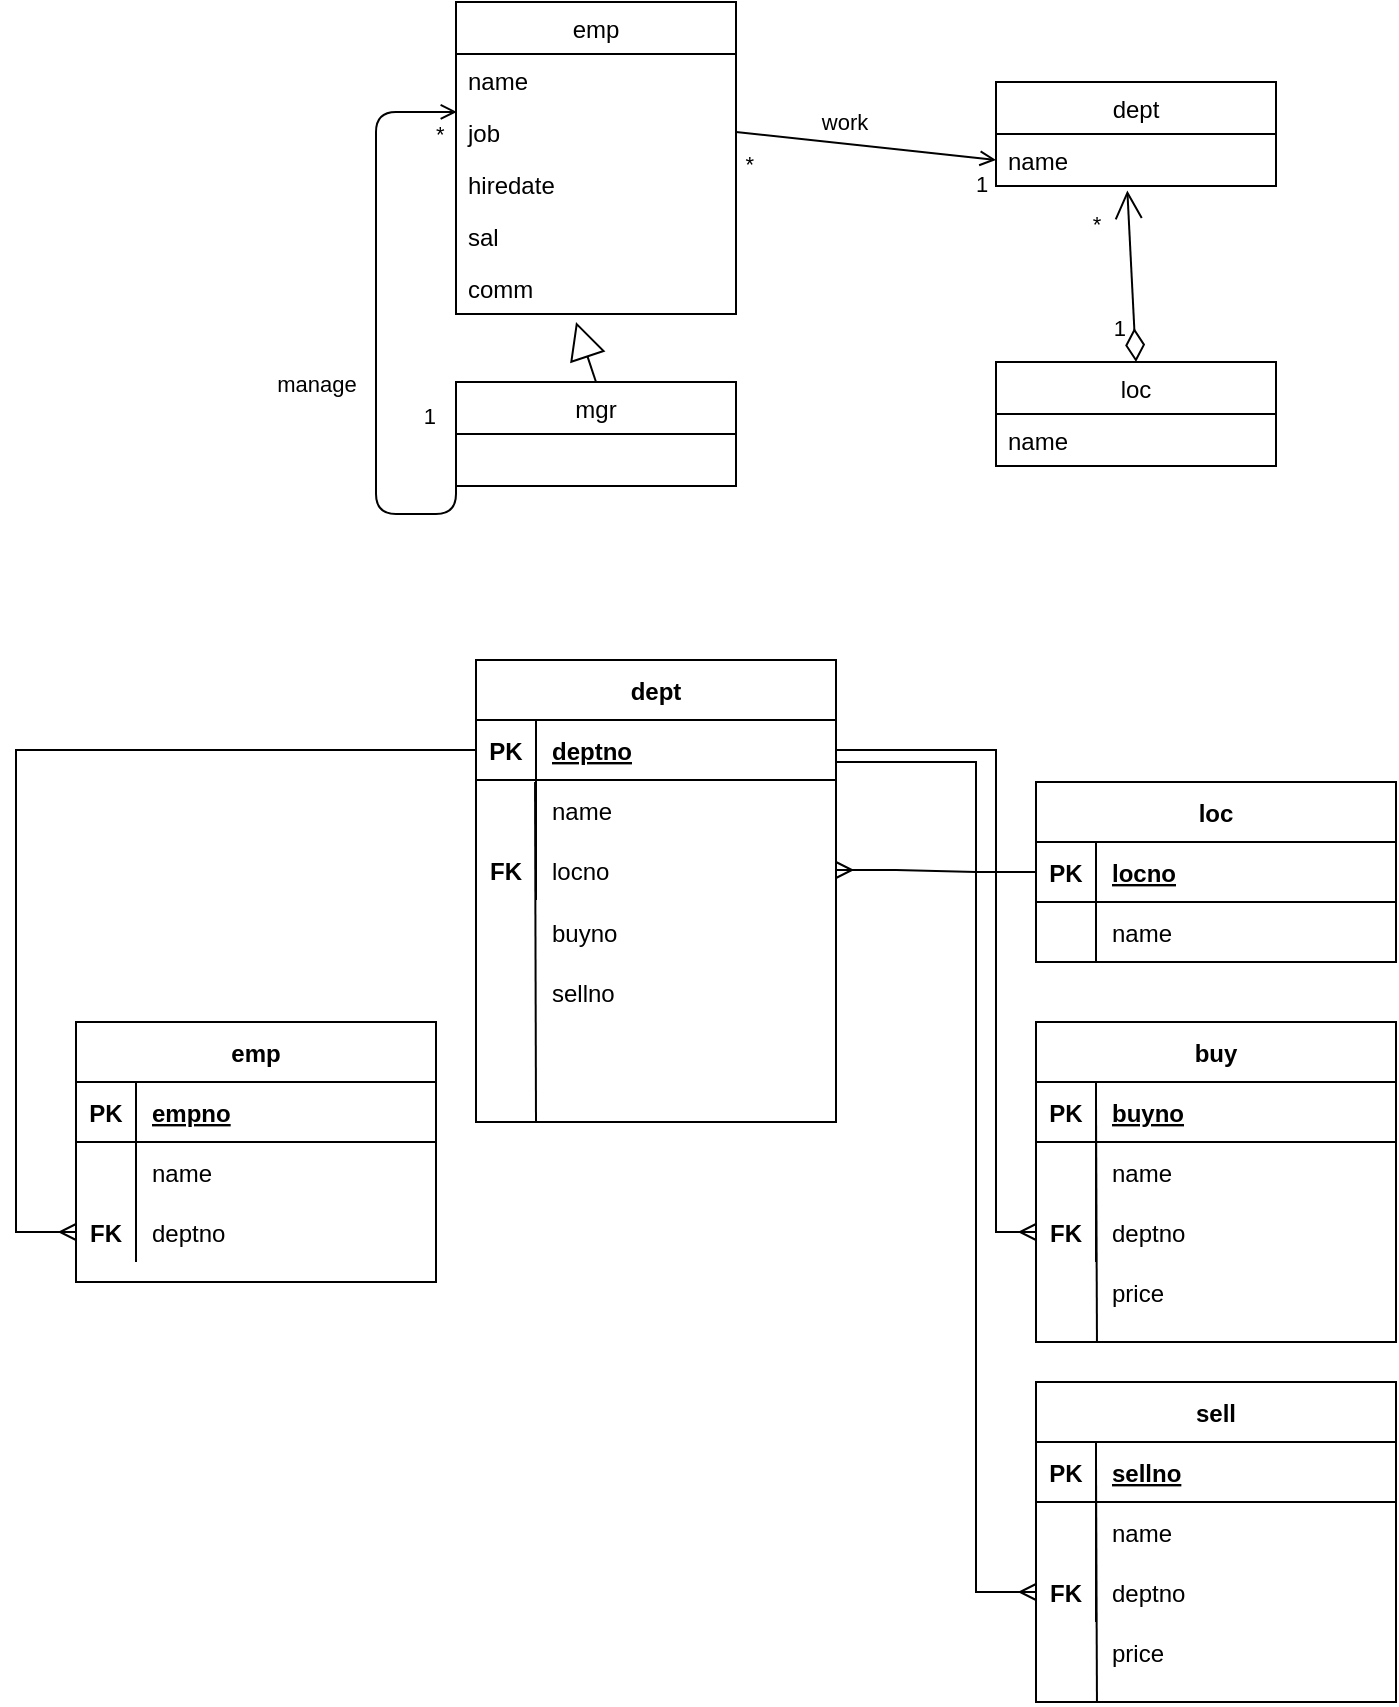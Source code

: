 <mxfile version="20.3.0" type="device"><diagram id="mCyr1kptdM3YggUfpTlr" name="Page-1"><mxGraphModel dx="1040" dy="1789" grid="1" gridSize="10" guides="1" tooltips="1" connect="1" arrows="1" fold="1" page="1" pageScale="1" pageWidth="850" pageHeight="1100" math="0" shadow="0"><root><mxCell id="0"/><mxCell id="1" parent="0"/><mxCell id="RMtQjLJvcsIaxz_irh20-2" value="emp" style="swimlane;fontStyle=0;childLayout=stackLayout;horizontal=1;startSize=26;fillColor=none;horizontalStack=0;resizeParent=1;resizeParentMax=0;resizeLast=0;collapsible=1;marginBottom=0;" parent="1" vertex="1"><mxGeometry x="250" y="-1070" width="140" height="156" as="geometry"/></mxCell><mxCell id="RMtQjLJvcsIaxz_irh20-3" value="name" style="text;strokeColor=none;fillColor=none;align=left;verticalAlign=top;spacingLeft=4;spacingRight=4;overflow=hidden;rotatable=0;points=[[0,0.5],[1,0.5]];portConstraint=eastwest;" parent="RMtQjLJvcsIaxz_irh20-2" vertex="1"><mxGeometry y="26" width="140" height="26" as="geometry"/></mxCell><mxCell id="RMtQjLJvcsIaxz_irh20-4" value="job" style="text;strokeColor=none;fillColor=none;align=left;verticalAlign=top;spacingLeft=4;spacingRight=4;overflow=hidden;rotatable=0;points=[[0,0.5],[1,0.5]];portConstraint=eastwest;" parent="RMtQjLJvcsIaxz_irh20-2" vertex="1"><mxGeometry y="52" width="140" height="26" as="geometry"/></mxCell><mxCell id="RMtQjLJvcsIaxz_irh20-5" value="hiredate" style="text;strokeColor=none;fillColor=none;align=left;verticalAlign=top;spacingLeft=4;spacingRight=4;overflow=hidden;rotatable=0;points=[[0,0.5],[1,0.5]];portConstraint=eastwest;" parent="RMtQjLJvcsIaxz_irh20-2" vertex="1"><mxGeometry y="78" width="140" height="26" as="geometry"/></mxCell><mxCell id="RMtQjLJvcsIaxz_irh20-6" value="sal" style="text;strokeColor=none;fillColor=none;align=left;verticalAlign=top;spacingLeft=4;spacingRight=4;overflow=hidden;rotatable=0;points=[[0,0.5],[1,0.5]];portConstraint=eastwest;" parent="RMtQjLJvcsIaxz_irh20-2" vertex="1"><mxGeometry y="104" width="140" height="26" as="geometry"/></mxCell><mxCell id="MOtFSz2HY_uRm5c3sb62-1" value="comm" style="text;strokeColor=none;fillColor=none;align=left;verticalAlign=top;spacingLeft=4;spacingRight=4;overflow=hidden;rotatable=0;points=[[0,0.5],[1,0.5]];portConstraint=eastwest;" parent="RMtQjLJvcsIaxz_irh20-2" vertex="1"><mxGeometry y="130" width="140" height="26" as="geometry"/></mxCell><mxCell id="RMtQjLJvcsIaxz_irh20-8" value="dept" style="swimlane;fontStyle=0;childLayout=stackLayout;horizontal=1;startSize=26;fillColor=none;horizontalStack=0;resizeParent=1;resizeParentMax=0;resizeLast=0;collapsible=1;marginBottom=0;" parent="1" vertex="1"><mxGeometry x="520" y="-1030" width="140" height="52" as="geometry"/></mxCell><mxCell id="RMtQjLJvcsIaxz_irh20-9" value="name" style="text;strokeColor=none;fillColor=none;align=left;verticalAlign=top;spacingLeft=4;spacingRight=4;overflow=hidden;rotatable=0;points=[[0,0.5],[1,0.5]];portConstraint=eastwest;" parent="RMtQjLJvcsIaxz_irh20-8" vertex="1"><mxGeometry y="26" width="140" height="26" as="geometry"/></mxCell><mxCell id="RMtQjLJvcsIaxz_irh20-13" value="loc" style="swimlane;fontStyle=0;childLayout=stackLayout;horizontal=1;startSize=26;fillColor=none;horizontalStack=0;resizeParent=1;resizeParentMax=0;resizeLast=0;collapsible=1;marginBottom=0;" parent="1" vertex="1"><mxGeometry x="520" y="-890" width="140" height="52" as="geometry"/></mxCell><mxCell id="RMtQjLJvcsIaxz_irh20-14" value="name" style="text;strokeColor=none;fillColor=none;align=left;verticalAlign=top;spacingLeft=4;spacingRight=4;overflow=hidden;rotatable=0;points=[[0,0.5],[1,0.5]];portConstraint=eastwest;" parent="RMtQjLJvcsIaxz_irh20-13" vertex="1"><mxGeometry y="26" width="140" height="26" as="geometry"/></mxCell><mxCell id="RMtQjLJvcsIaxz_irh20-15" value="mgr" style="swimlane;fontStyle=0;childLayout=stackLayout;horizontal=1;startSize=26;fillColor=none;horizontalStack=0;resizeParent=1;resizeParentMax=0;resizeLast=0;collapsible=1;marginBottom=0;" parent="1" vertex="1"><mxGeometry x="250" y="-880" width="140" height="52" as="geometry"/></mxCell><mxCell id="RMtQjLJvcsIaxz_irh20-17" value="" style="endArrow=block;endSize=16;endFill=0;html=1;exitX=0.5;exitY=0;exitDx=0;exitDy=0;" parent="1" source="RMtQjLJvcsIaxz_irh20-15" edge="1"><mxGeometry x="0.007" y="-8" width="160" relative="1" as="geometry"><mxPoint x="450" y="-950" as="sourcePoint"/><mxPoint x="310" y="-910" as="targetPoint"/><mxPoint as="offset"/></mxGeometry></mxCell><mxCell id="RMtQjLJvcsIaxz_irh20-18" value="" style="endArrow=none;html=1;startArrow=open;startFill=0;entryX=0;entryY=0.5;entryDx=0;entryDy=0;exitX=0.003;exitY=0.115;exitDx=0;exitDy=0;exitPerimeter=0;edgeStyle=orthogonalEdgeStyle;" parent="1" source="RMtQjLJvcsIaxz_irh20-4" target="RMtQjLJvcsIaxz_irh20-15" edge="1"><mxGeometry relative="1" as="geometry"><mxPoint x="170" y="-940" as="sourcePoint"/><mxPoint x="210" y="-1070" as="targetPoint"/><Array as="points"><mxPoint x="210" y="-1015"/><mxPoint x="210" y="-814"/></Array></mxGeometry></mxCell><mxCell id="RMtQjLJvcsIaxz_irh20-19" value="*" style="edgeLabel;resizable=0;html=1;align=left;verticalAlign=bottom;" parent="RMtQjLJvcsIaxz_irh20-18" connectable="0" vertex="1"><mxGeometry x="-1" relative="1" as="geometry"><mxPoint x="-12" y="20" as="offset"/></mxGeometry></mxCell><mxCell id="RMtQjLJvcsIaxz_irh20-20" value="1" style="edgeLabel;resizable=0;html=1;align=right;verticalAlign=bottom;" parent="RMtQjLJvcsIaxz_irh20-18" connectable="0" vertex="1"><mxGeometry x="1" relative="1" as="geometry"><mxPoint x="-10" as="offset"/></mxGeometry></mxCell><mxCell id="RMtQjLJvcsIaxz_irh20-21" value="manage" style="edgeLabel;html=1;align=center;verticalAlign=middle;resizable=0;points=[];" parent="RMtQjLJvcsIaxz_irh20-18" vertex="1" connectable="0"><mxGeometry x="0.066" y="-1" relative="1" as="geometry"><mxPoint x="-29" y="5" as="offset"/></mxGeometry></mxCell><mxCell id="RMtQjLJvcsIaxz_irh20-22" value="" style="endArrow=open;html=1;endSize=12;startArrow=diamondThin;startSize=14;startFill=0;exitX=0.5;exitY=0;exitDx=0;exitDy=0;entryX=0.469;entryY=1.085;entryDx=0;entryDy=0;entryPerimeter=0;" parent="1" source="RMtQjLJvcsIaxz_irh20-13" target="RMtQjLJvcsIaxz_irh20-9" edge="1"><mxGeometry relative="1" as="geometry"><mxPoint x="450" y="-950" as="sourcePoint"/><mxPoint x="610" y="-950" as="targetPoint"/></mxGeometry></mxCell><mxCell id="RMtQjLJvcsIaxz_irh20-24" value="1" style="edgeLabel;resizable=0;html=1;align=right;verticalAlign=top;" parent="RMtQjLJvcsIaxz_irh20-22" connectable="0" vertex="1"><mxGeometry x="1" relative="1" as="geometry"><mxPoint y="56" as="offset"/></mxGeometry></mxCell><mxCell id="RMtQjLJvcsIaxz_irh20-25" value="*" style="edgeLabel;html=1;align=center;verticalAlign=middle;resizable=0;points=[];" parent="RMtQjLJvcsIaxz_irh20-22" vertex="1" connectable="0"><mxGeometry x="0.764" y="5" relative="1" as="geometry"><mxPoint x="-11" y="6" as="offset"/></mxGeometry></mxCell><mxCell id="RMtQjLJvcsIaxz_irh20-26" value="" style="endArrow=none;html=1;startArrow=open;startFill=0;entryX=1;entryY=0.5;entryDx=0;entryDy=0;exitX=0;exitY=0.5;exitDx=0;exitDy=0;" parent="1" source="RMtQjLJvcsIaxz_irh20-9" target="RMtQjLJvcsIaxz_irh20-4" edge="1"><mxGeometry relative="1" as="geometry"><mxPoint x="430.42" y="-1060" as="sourcePoint"/><mxPoint x="430" y="-858.99" as="targetPoint"/></mxGeometry></mxCell><mxCell id="RMtQjLJvcsIaxz_irh20-27" value="1" style="edgeLabel;resizable=0;html=1;align=left;verticalAlign=bottom;" parent="RMtQjLJvcsIaxz_irh20-26" connectable="0" vertex="1"><mxGeometry x="-1" relative="1" as="geometry"><mxPoint x="-12" y="20" as="offset"/></mxGeometry></mxCell><mxCell id="RMtQjLJvcsIaxz_irh20-28" value="*" style="edgeLabel;resizable=0;html=1;align=right;verticalAlign=bottom;" parent="RMtQjLJvcsIaxz_irh20-26" connectable="0" vertex="1"><mxGeometry x="1" relative="1" as="geometry"><mxPoint x="10" y="25" as="offset"/></mxGeometry></mxCell><mxCell id="RMtQjLJvcsIaxz_irh20-30" value="work" style="edgeLabel;html=1;align=center;verticalAlign=middle;resizable=0;points=[];" parent="RMtQjLJvcsIaxz_irh20-26" vertex="1" connectable="0"><mxGeometry x="0.17" y="2" relative="1" as="geometry"><mxPoint y="-13" as="offset"/></mxGeometry></mxCell><mxCell id="NR5pUmCvTBosV-Qdy8rM-28" value="dept" style="shape=table;startSize=30;container=1;collapsible=1;childLayout=tableLayout;fixedRows=1;rowLines=0;fontStyle=1;align=center;resizeLast=1;" parent="1" vertex="1"><mxGeometry x="260" y="-741" width="180" height="231" as="geometry"/></mxCell><mxCell id="NR5pUmCvTBosV-Qdy8rM-29" value="" style="shape=partialRectangle;collapsible=0;dropTarget=0;pointerEvents=0;fillColor=none;top=0;left=0;bottom=1;right=0;points=[[0,0.5],[1,0.5]];portConstraint=eastwest;" parent="NR5pUmCvTBosV-Qdy8rM-28" vertex="1"><mxGeometry y="30" width="180" height="30" as="geometry"/></mxCell><mxCell id="NR5pUmCvTBosV-Qdy8rM-30" value="PK" style="shape=partialRectangle;connectable=0;fillColor=none;top=0;left=0;bottom=0;right=0;fontStyle=1;overflow=hidden;" parent="NR5pUmCvTBosV-Qdy8rM-29" vertex="1"><mxGeometry width="30" height="30" as="geometry"><mxRectangle width="30" height="30" as="alternateBounds"/></mxGeometry></mxCell><mxCell id="NR5pUmCvTBosV-Qdy8rM-31" value="deptno" style="shape=partialRectangle;connectable=0;fillColor=none;top=0;left=0;bottom=0;right=0;align=left;spacingLeft=6;fontStyle=5;overflow=hidden;" parent="NR5pUmCvTBosV-Qdy8rM-29" vertex="1"><mxGeometry x="30" width="150" height="30" as="geometry"><mxRectangle width="150" height="30" as="alternateBounds"/></mxGeometry></mxCell><mxCell id="NR5pUmCvTBosV-Qdy8rM-32" value="" style="shape=partialRectangle;collapsible=0;dropTarget=0;pointerEvents=0;fillColor=none;top=0;left=0;bottom=0;right=0;points=[[0,0.5],[1,0.5]];portConstraint=eastwest;" parent="NR5pUmCvTBosV-Qdy8rM-28" vertex="1"><mxGeometry y="60" width="180" height="30" as="geometry"/></mxCell><mxCell id="NR5pUmCvTBosV-Qdy8rM-33" value="" style="shape=partialRectangle;connectable=0;fillColor=none;top=0;left=0;bottom=0;right=0;editable=1;overflow=hidden;" parent="NR5pUmCvTBosV-Qdy8rM-32" vertex="1"><mxGeometry width="30" height="30" as="geometry"><mxRectangle width="30" height="30" as="alternateBounds"/></mxGeometry></mxCell><mxCell id="NR5pUmCvTBosV-Qdy8rM-34" value="name" style="shape=partialRectangle;connectable=0;fillColor=none;top=0;left=0;bottom=0;right=0;align=left;spacingLeft=6;overflow=hidden;" parent="NR5pUmCvTBosV-Qdy8rM-32" vertex="1"><mxGeometry x="30" width="150" height="30" as="geometry"><mxRectangle width="150" height="30" as="alternateBounds"/></mxGeometry></mxCell><mxCell id="NR5pUmCvTBosV-Qdy8rM-38" value="" style="shape=partialRectangle;collapsible=0;dropTarget=0;pointerEvents=0;fillColor=none;top=0;left=0;bottom=0;right=0;points=[[0,0.5],[1,0.5]];portConstraint=eastwest;" parent="NR5pUmCvTBosV-Qdy8rM-28" vertex="1"><mxGeometry y="90" width="180" height="30" as="geometry"/></mxCell><mxCell id="NR5pUmCvTBosV-Qdy8rM-39" value="FK" style="shape=partialRectangle;connectable=0;fillColor=none;top=0;left=0;bottom=0;right=0;editable=1;overflow=hidden;fontStyle=1" parent="NR5pUmCvTBosV-Qdy8rM-38" vertex="1"><mxGeometry width="30" height="30" as="geometry"><mxRectangle width="30" height="30" as="alternateBounds"/></mxGeometry></mxCell><mxCell id="NR5pUmCvTBosV-Qdy8rM-40" value="locno" style="shape=partialRectangle;connectable=0;fillColor=none;top=0;left=0;bottom=0;right=0;align=left;spacingLeft=6;overflow=hidden;" parent="NR5pUmCvTBosV-Qdy8rM-38" vertex="1"><mxGeometry x="30" width="150" height="30" as="geometry"><mxRectangle width="150" height="30" as="alternateBounds"/></mxGeometry></mxCell><mxCell id="NR5pUmCvTBosV-Qdy8rM-41" value="loc" style="shape=table;startSize=30;container=1;collapsible=1;childLayout=tableLayout;fixedRows=1;rowLines=0;fontStyle=1;align=center;resizeLast=1;" parent="1" vertex="1"><mxGeometry x="540" y="-680" width="180" height="90" as="geometry"/></mxCell><mxCell id="NR5pUmCvTBosV-Qdy8rM-42" value="" style="shape=partialRectangle;collapsible=0;dropTarget=0;pointerEvents=0;fillColor=none;top=0;left=0;bottom=1;right=0;points=[[0,0.5],[1,0.5]];portConstraint=eastwest;" parent="NR5pUmCvTBosV-Qdy8rM-41" vertex="1"><mxGeometry y="30" width="180" height="30" as="geometry"/></mxCell><mxCell id="NR5pUmCvTBosV-Qdy8rM-43" value="PK" style="shape=partialRectangle;connectable=0;fillColor=none;top=0;left=0;bottom=0;right=0;fontStyle=1;overflow=hidden;" parent="NR5pUmCvTBosV-Qdy8rM-42" vertex="1"><mxGeometry width="30" height="30" as="geometry"><mxRectangle width="30" height="30" as="alternateBounds"/></mxGeometry></mxCell><mxCell id="NR5pUmCvTBosV-Qdy8rM-44" value="locno" style="shape=partialRectangle;connectable=0;fillColor=none;top=0;left=0;bottom=0;right=0;align=left;spacingLeft=6;fontStyle=5;overflow=hidden;" parent="NR5pUmCvTBosV-Qdy8rM-42" vertex="1"><mxGeometry x="30" width="150" height="30" as="geometry"><mxRectangle width="150" height="30" as="alternateBounds"/></mxGeometry></mxCell><mxCell id="NR5pUmCvTBosV-Qdy8rM-45" value="" style="shape=partialRectangle;collapsible=0;dropTarget=0;pointerEvents=0;fillColor=none;top=0;left=0;bottom=0;right=0;points=[[0,0.5],[1,0.5]];portConstraint=eastwest;" parent="NR5pUmCvTBosV-Qdy8rM-41" vertex="1"><mxGeometry y="60" width="180" height="30" as="geometry"/></mxCell><mxCell id="NR5pUmCvTBosV-Qdy8rM-46" value="" style="shape=partialRectangle;connectable=0;fillColor=none;top=0;left=0;bottom=0;right=0;editable=1;overflow=hidden;" parent="NR5pUmCvTBosV-Qdy8rM-45" vertex="1"><mxGeometry width="30" height="30" as="geometry"><mxRectangle width="30" height="30" as="alternateBounds"/></mxGeometry></mxCell><mxCell id="NR5pUmCvTBosV-Qdy8rM-47" value="name" style="shape=partialRectangle;connectable=0;fillColor=none;top=0;left=0;bottom=0;right=0;align=left;spacingLeft=6;overflow=hidden;" parent="NR5pUmCvTBosV-Qdy8rM-45" vertex="1"><mxGeometry x="30" width="150" height="30" as="geometry"><mxRectangle width="150" height="30" as="alternateBounds"/></mxGeometry></mxCell><mxCell id="NR5pUmCvTBosV-Qdy8rM-54" value="" style="edgeStyle=entityRelationEdgeStyle;fontSize=12;html=1;endArrow=ERmany;rounded=0;entryX=1;entryY=0.5;entryDx=0;entryDy=0;exitX=0;exitY=0.5;exitDx=0;exitDy=0;" parent="1" source="NR5pUmCvTBosV-Qdy8rM-42" target="NR5pUmCvTBosV-Qdy8rM-38" edge="1"><mxGeometry width="100" height="100" relative="1" as="geometry"><mxPoint x="370" y="-641" as="sourcePoint"/><mxPoint x="470" y="-741" as="targetPoint"/></mxGeometry></mxCell><mxCell id="HiQkf9HaU5z86tywk_Un-10" value="emp" style="shape=table;startSize=30;container=1;collapsible=1;childLayout=tableLayout;fixedRows=1;rowLines=0;fontStyle=1;align=center;resizeLast=1;" vertex="1" parent="1"><mxGeometry x="60" y="-560" width="180" height="130" as="geometry"/></mxCell><mxCell id="HiQkf9HaU5z86tywk_Un-11" value="" style="shape=partialRectangle;collapsible=0;dropTarget=0;pointerEvents=0;fillColor=none;top=0;left=0;bottom=1;right=0;points=[[0,0.5],[1,0.5]];portConstraint=eastwest;" vertex="1" parent="HiQkf9HaU5z86tywk_Un-10"><mxGeometry y="30" width="180" height="30" as="geometry"/></mxCell><mxCell id="HiQkf9HaU5z86tywk_Un-12" value="PK" style="shape=partialRectangle;connectable=0;fillColor=none;top=0;left=0;bottom=0;right=0;fontStyle=1;overflow=hidden;" vertex="1" parent="HiQkf9HaU5z86tywk_Un-11"><mxGeometry width="30" height="30" as="geometry"><mxRectangle width="30" height="30" as="alternateBounds"/></mxGeometry></mxCell><mxCell id="HiQkf9HaU5z86tywk_Un-13" value="empno" style="shape=partialRectangle;connectable=0;fillColor=none;top=0;left=0;bottom=0;right=0;align=left;spacingLeft=6;fontStyle=5;overflow=hidden;" vertex="1" parent="HiQkf9HaU5z86tywk_Un-11"><mxGeometry x="30" width="150" height="30" as="geometry"><mxRectangle width="150" height="30" as="alternateBounds"/></mxGeometry></mxCell><mxCell id="HiQkf9HaU5z86tywk_Un-14" value="" style="shape=partialRectangle;collapsible=0;dropTarget=0;pointerEvents=0;fillColor=none;top=0;left=0;bottom=0;right=0;points=[[0,0.5],[1,0.5]];portConstraint=eastwest;" vertex="1" parent="HiQkf9HaU5z86tywk_Un-10"><mxGeometry y="60" width="180" height="30" as="geometry"/></mxCell><mxCell id="HiQkf9HaU5z86tywk_Un-15" value="" style="shape=partialRectangle;connectable=0;fillColor=none;top=0;left=0;bottom=0;right=0;editable=1;overflow=hidden;" vertex="1" parent="HiQkf9HaU5z86tywk_Un-14"><mxGeometry width="30" height="30" as="geometry"><mxRectangle width="30" height="30" as="alternateBounds"/></mxGeometry></mxCell><mxCell id="HiQkf9HaU5z86tywk_Un-16" value="name" style="shape=partialRectangle;connectable=0;fillColor=none;top=0;left=0;bottom=0;right=0;align=left;spacingLeft=6;overflow=hidden;" vertex="1" parent="HiQkf9HaU5z86tywk_Un-14"><mxGeometry x="30" width="150" height="30" as="geometry"><mxRectangle width="150" height="30" as="alternateBounds"/></mxGeometry></mxCell><mxCell id="HiQkf9HaU5z86tywk_Un-17" value="" style="shape=partialRectangle;collapsible=0;dropTarget=0;pointerEvents=0;fillColor=none;top=0;left=0;bottom=0;right=0;points=[[0,0.5],[1,0.5]];portConstraint=eastwest;" vertex="1" parent="HiQkf9HaU5z86tywk_Un-10"><mxGeometry y="90" width="180" height="30" as="geometry"/></mxCell><mxCell id="HiQkf9HaU5z86tywk_Un-18" value="FK" style="shape=partialRectangle;connectable=0;fillColor=none;top=0;left=0;bottom=0;right=0;editable=1;overflow=hidden;fontStyle=1" vertex="1" parent="HiQkf9HaU5z86tywk_Un-17"><mxGeometry width="30" height="30" as="geometry"><mxRectangle width="30" height="30" as="alternateBounds"/></mxGeometry></mxCell><mxCell id="HiQkf9HaU5z86tywk_Un-19" value="deptno" style="shape=partialRectangle;connectable=0;fillColor=none;top=0;left=0;bottom=0;right=0;align=left;spacingLeft=6;overflow=hidden;" vertex="1" parent="HiQkf9HaU5z86tywk_Un-17"><mxGeometry x="30" width="150" height="30" as="geometry"><mxRectangle width="150" height="30" as="alternateBounds"/></mxGeometry></mxCell><mxCell id="HiQkf9HaU5z86tywk_Un-23" value="" style="edgeStyle=orthogonalEdgeStyle;fontSize=12;html=1;endArrow=ERmany;rounded=0;exitX=0;exitY=0.5;exitDx=0;exitDy=0;entryX=0;entryY=0.5;entryDx=0;entryDy=0;" edge="1" parent="1" source="NR5pUmCvTBosV-Qdy8rM-29" target="HiQkf9HaU5z86tywk_Un-17"><mxGeometry width="100" height="100" relative="1" as="geometry"><mxPoint x="80" y="-450" as="sourcePoint"/><mxPoint x="110" y="-560" as="targetPoint"/><Array as="points"><mxPoint x="30" y="-696"/><mxPoint x="30" y="-455"/></Array></mxGeometry></mxCell><mxCell id="HiQkf9HaU5z86tywk_Un-24" value="" style="endArrow=none;html=1;rounded=0;entryX=0.164;entryY=0.033;entryDx=0;entryDy=0;entryPerimeter=0;" edge="1" parent="1" target="NR5pUmCvTBosV-Qdy8rM-32"><mxGeometry width="50" height="50" relative="1" as="geometry"><mxPoint x="290" y="-510" as="sourcePoint"/><mxPoint x="340" y="-600" as="targetPoint"/></mxGeometry></mxCell><mxCell id="HiQkf9HaU5z86tywk_Un-25" value="buyno" style="shape=partialRectangle;connectable=0;fillColor=none;top=0;left=0;bottom=0;right=0;align=left;spacingLeft=6;overflow=hidden;" vertex="1" parent="1"><mxGeometry x="290" y="-620" width="150" height="30" as="geometry"><mxRectangle width="150" height="30" as="alternateBounds"/></mxGeometry></mxCell><mxCell id="HiQkf9HaU5z86tywk_Un-26" value="sellno" style="shape=partialRectangle;connectable=0;fillColor=none;top=0;left=0;bottom=0;right=0;align=left;spacingLeft=6;overflow=hidden;" vertex="1" parent="1"><mxGeometry x="290" y="-590" width="150" height="30" as="geometry"><mxRectangle width="150" height="30" as="alternateBounds"/></mxGeometry></mxCell><mxCell id="HiQkf9HaU5z86tywk_Un-41" value="buy" style="shape=table;startSize=30;container=1;collapsible=1;childLayout=tableLayout;fixedRows=1;rowLines=0;fontStyle=1;align=center;resizeLast=1;" vertex="1" parent="1"><mxGeometry x="540" y="-560" width="180" height="160" as="geometry"/></mxCell><mxCell id="HiQkf9HaU5z86tywk_Un-42" value="" style="shape=partialRectangle;collapsible=0;dropTarget=0;pointerEvents=0;fillColor=none;top=0;left=0;bottom=1;right=0;points=[[0,0.5],[1,0.5]];portConstraint=eastwest;" vertex="1" parent="HiQkf9HaU5z86tywk_Un-41"><mxGeometry y="30" width="180" height="30" as="geometry"/></mxCell><mxCell id="HiQkf9HaU5z86tywk_Un-43" value="PK" style="shape=partialRectangle;connectable=0;fillColor=none;top=0;left=0;bottom=0;right=0;fontStyle=1;overflow=hidden;" vertex="1" parent="HiQkf9HaU5z86tywk_Un-42"><mxGeometry width="30" height="30" as="geometry"><mxRectangle width="30" height="30" as="alternateBounds"/></mxGeometry></mxCell><mxCell id="HiQkf9HaU5z86tywk_Un-44" value="buyno" style="shape=partialRectangle;connectable=0;fillColor=none;top=0;left=0;bottom=0;right=0;align=left;spacingLeft=6;fontStyle=5;overflow=hidden;" vertex="1" parent="HiQkf9HaU5z86tywk_Un-42"><mxGeometry x="30" width="150" height="30" as="geometry"><mxRectangle width="150" height="30" as="alternateBounds"/></mxGeometry></mxCell><mxCell id="HiQkf9HaU5z86tywk_Un-45" value="" style="shape=partialRectangle;collapsible=0;dropTarget=0;pointerEvents=0;fillColor=none;top=0;left=0;bottom=0;right=0;points=[[0,0.5],[1,0.5]];portConstraint=eastwest;" vertex="1" parent="HiQkf9HaU5z86tywk_Un-41"><mxGeometry y="60" width="180" height="30" as="geometry"/></mxCell><mxCell id="HiQkf9HaU5z86tywk_Un-46" value="" style="shape=partialRectangle;connectable=0;fillColor=none;top=0;left=0;bottom=0;right=0;editable=1;overflow=hidden;" vertex="1" parent="HiQkf9HaU5z86tywk_Un-45"><mxGeometry width="30" height="30" as="geometry"><mxRectangle width="30" height="30" as="alternateBounds"/></mxGeometry></mxCell><mxCell id="HiQkf9HaU5z86tywk_Un-47" value="name" style="shape=partialRectangle;connectable=0;fillColor=none;top=0;left=0;bottom=0;right=0;align=left;spacingLeft=6;overflow=hidden;" vertex="1" parent="HiQkf9HaU5z86tywk_Un-45"><mxGeometry x="30" width="150" height="30" as="geometry"><mxRectangle width="150" height="30" as="alternateBounds"/></mxGeometry></mxCell><mxCell id="HiQkf9HaU5z86tywk_Un-48" value="" style="shape=partialRectangle;collapsible=0;dropTarget=0;pointerEvents=0;fillColor=none;top=0;left=0;bottom=0;right=0;points=[[0,0.5],[1,0.5]];portConstraint=eastwest;" vertex="1" parent="HiQkf9HaU5z86tywk_Un-41"><mxGeometry y="90" width="180" height="30" as="geometry"/></mxCell><mxCell id="HiQkf9HaU5z86tywk_Un-49" value="FK" style="shape=partialRectangle;connectable=0;fillColor=none;top=0;left=0;bottom=0;right=0;editable=1;overflow=hidden;fontStyle=1" vertex="1" parent="HiQkf9HaU5z86tywk_Un-48"><mxGeometry width="30" height="30" as="geometry"><mxRectangle width="30" height="30" as="alternateBounds"/></mxGeometry></mxCell><mxCell id="HiQkf9HaU5z86tywk_Un-50" value="deptno" style="shape=partialRectangle;connectable=0;fillColor=none;top=0;left=0;bottom=0;right=0;align=left;spacingLeft=6;overflow=hidden;" vertex="1" parent="HiQkf9HaU5z86tywk_Un-48"><mxGeometry x="30" width="150" height="30" as="geometry"><mxRectangle width="150" height="30" as="alternateBounds"/></mxGeometry></mxCell><mxCell id="HiQkf9HaU5z86tywk_Un-51" value="price" style="shape=partialRectangle;connectable=0;fillColor=none;top=0;left=0;bottom=0;right=0;align=left;spacingLeft=6;overflow=hidden;" vertex="1" parent="1"><mxGeometry x="570" y="-440" width="150" height="30" as="geometry"><mxRectangle width="150" height="30" as="alternateBounds"/></mxGeometry></mxCell><mxCell id="HiQkf9HaU5z86tywk_Un-52" value="" style="endArrow=none;html=1;rounded=0;" edge="1" parent="1"><mxGeometry width="50" height="50" relative="1" as="geometry"><mxPoint x="570.48" y="-400" as="sourcePoint"/><mxPoint x="570" y="-520" as="targetPoint"/></mxGeometry></mxCell><mxCell id="HiQkf9HaU5z86tywk_Un-53" value="sell" style="shape=table;startSize=30;container=1;collapsible=1;childLayout=tableLayout;fixedRows=1;rowLines=0;fontStyle=1;align=center;resizeLast=1;" vertex="1" parent="1"><mxGeometry x="540" y="-380" width="180" height="160" as="geometry"/></mxCell><mxCell id="HiQkf9HaU5z86tywk_Un-54" value="" style="shape=partialRectangle;collapsible=0;dropTarget=0;pointerEvents=0;fillColor=none;top=0;left=0;bottom=1;right=0;points=[[0,0.5],[1,0.5]];portConstraint=eastwest;" vertex="1" parent="HiQkf9HaU5z86tywk_Un-53"><mxGeometry y="30" width="180" height="30" as="geometry"/></mxCell><mxCell id="HiQkf9HaU5z86tywk_Un-55" value="PK" style="shape=partialRectangle;connectable=0;fillColor=none;top=0;left=0;bottom=0;right=0;fontStyle=1;overflow=hidden;" vertex="1" parent="HiQkf9HaU5z86tywk_Un-54"><mxGeometry width="30" height="30" as="geometry"><mxRectangle width="30" height="30" as="alternateBounds"/></mxGeometry></mxCell><mxCell id="HiQkf9HaU5z86tywk_Un-56" value="sellno" style="shape=partialRectangle;connectable=0;fillColor=none;top=0;left=0;bottom=0;right=0;align=left;spacingLeft=6;fontStyle=5;overflow=hidden;" vertex="1" parent="HiQkf9HaU5z86tywk_Un-54"><mxGeometry x="30" width="150" height="30" as="geometry"><mxRectangle width="150" height="30" as="alternateBounds"/></mxGeometry></mxCell><mxCell id="HiQkf9HaU5z86tywk_Un-57" value="" style="shape=partialRectangle;collapsible=0;dropTarget=0;pointerEvents=0;fillColor=none;top=0;left=0;bottom=0;right=0;points=[[0,0.5],[1,0.5]];portConstraint=eastwest;" vertex="1" parent="HiQkf9HaU5z86tywk_Un-53"><mxGeometry y="60" width="180" height="30" as="geometry"/></mxCell><mxCell id="HiQkf9HaU5z86tywk_Un-58" value="" style="shape=partialRectangle;connectable=0;fillColor=none;top=0;left=0;bottom=0;right=0;editable=1;overflow=hidden;" vertex="1" parent="HiQkf9HaU5z86tywk_Un-57"><mxGeometry width="30" height="30" as="geometry"><mxRectangle width="30" height="30" as="alternateBounds"/></mxGeometry></mxCell><mxCell id="HiQkf9HaU5z86tywk_Un-59" value="name" style="shape=partialRectangle;connectable=0;fillColor=none;top=0;left=0;bottom=0;right=0;align=left;spacingLeft=6;overflow=hidden;" vertex="1" parent="HiQkf9HaU5z86tywk_Un-57"><mxGeometry x="30" width="150" height="30" as="geometry"><mxRectangle width="150" height="30" as="alternateBounds"/></mxGeometry></mxCell><mxCell id="HiQkf9HaU5z86tywk_Un-60" value="" style="shape=partialRectangle;collapsible=0;dropTarget=0;pointerEvents=0;fillColor=none;top=0;left=0;bottom=0;right=0;points=[[0,0.5],[1,0.5]];portConstraint=eastwest;" vertex="1" parent="HiQkf9HaU5z86tywk_Un-53"><mxGeometry y="90" width="180" height="30" as="geometry"/></mxCell><mxCell id="HiQkf9HaU5z86tywk_Un-61" value="FK" style="shape=partialRectangle;connectable=0;fillColor=none;top=0;left=0;bottom=0;right=0;editable=1;overflow=hidden;fontStyle=1" vertex="1" parent="HiQkf9HaU5z86tywk_Un-60"><mxGeometry width="30" height="30" as="geometry"><mxRectangle width="30" height="30" as="alternateBounds"/></mxGeometry></mxCell><mxCell id="HiQkf9HaU5z86tywk_Un-62" value="deptno" style="shape=partialRectangle;connectable=0;fillColor=none;top=0;left=0;bottom=0;right=0;align=left;spacingLeft=6;overflow=hidden;" vertex="1" parent="HiQkf9HaU5z86tywk_Un-60"><mxGeometry x="30" width="150" height="30" as="geometry"><mxRectangle width="150" height="30" as="alternateBounds"/></mxGeometry></mxCell><mxCell id="HiQkf9HaU5z86tywk_Un-63" value="price" style="shape=partialRectangle;connectable=0;fillColor=none;top=0;left=0;bottom=0;right=0;align=left;spacingLeft=6;overflow=hidden;" vertex="1" parent="1"><mxGeometry x="570" y="-260" width="150" height="30" as="geometry"><mxRectangle width="150" height="30" as="alternateBounds"/></mxGeometry></mxCell><mxCell id="HiQkf9HaU5z86tywk_Un-64" value="" style="endArrow=none;html=1;rounded=0;" edge="1" parent="1"><mxGeometry width="50" height="50" relative="1" as="geometry"><mxPoint x="570.48" y="-220" as="sourcePoint"/><mxPoint x="570" y="-340" as="targetPoint"/></mxGeometry></mxCell><mxCell id="HiQkf9HaU5z86tywk_Un-65" value="" style="edgeStyle=orthogonalEdgeStyle;fontSize=12;html=1;endArrow=ERmany;rounded=0;exitX=1;exitY=0.5;exitDx=0;exitDy=0;entryX=0;entryY=0.5;entryDx=0;entryDy=0;" edge="1" parent="1" source="NR5pUmCvTBosV-Qdy8rM-29" target="HiQkf9HaU5z86tywk_Un-48"><mxGeometry width="100" height="100" relative="1" as="geometry"><mxPoint x="480" y="-461" as="sourcePoint"/><mxPoint x="280" y="-220" as="targetPoint"/><Array as="points"><mxPoint x="520" y="-696"/><mxPoint x="520" y="-455"/></Array></mxGeometry></mxCell><mxCell id="HiQkf9HaU5z86tywk_Un-66" value="" style="edgeStyle=orthogonalEdgeStyle;fontSize=12;html=1;endArrow=ERmany;rounded=0;exitX=1;exitY=0.5;exitDx=0;exitDy=0;entryX=0;entryY=0.5;entryDx=0;entryDy=0;" edge="1" parent="1" target="HiQkf9HaU5z86tywk_Un-60"><mxGeometry width="100" height="100" relative="1" as="geometry"><mxPoint x="440" y="-690" as="sourcePoint"/><mxPoint x="540" y="-449" as="targetPoint"/><Array as="points"><mxPoint x="510" y="-690"/><mxPoint x="510" y="-275"/></Array></mxGeometry></mxCell></root></mxGraphModel></diagram></mxfile>